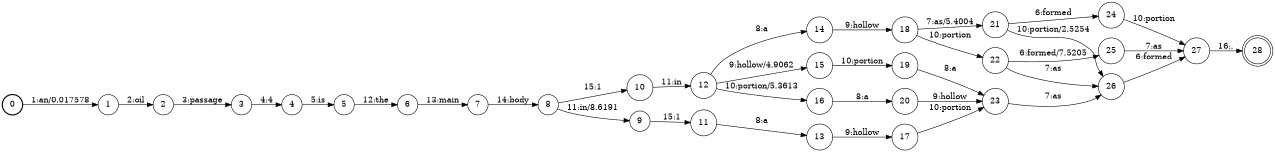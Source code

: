 digraph FST {
rankdir = LR;
size = "8.5,11";
label = "";
center = 1;
orientation = Portrait;
ranksep = "0.4";
nodesep = "0.25";
0 [label = "0", shape = circle, style = bold, fontsize = 14]
	0 -> 1 [label = "1:an/0.017578", fontsize = 14];
1 [label = "1", shape = circle, style = solid, fontsize = 14]
	1 -> 2 [label = "2:oil", fontsize = 14];
2 [label = "2", shape = circle, style = solid, fontsize = 14]
	2 -> 3 [label = "3:passage", fontsize = 14];
3 [label = "3", shape = circle, style = solid, fontsize = 14]
	3 -> 4 [label = "4:4", fontsize = 14];
4 [label = "4", shape = circle, style = solid, fontsize = 14]
	4 -> 5 [label = "5:is", fontsize = 14];
5 [label = "5", shape = circle, style = solid, fontsize = 14]
	5 -> 6 [label = "12:the", fontsize = 14];
6 [label = "6", shape = circle, style = solid, fontsize = 14]
	6 -> 7 [label = "13:main", fontsize = 14];
7 [label = "7", shape = circle, style = solid, fontsize = 14]
	7 -> 8 [label = "14:body", fontsize = 14];
8 [label = "8", shape = circle, style = solid, fontsize = 14]
	8 -> 9 [label = "11:in/8.6191", fontsize = 14];
	8 -> 10 [label = "15:1", fontsize = 14];
9 [label = "9", shape = circle, style = solid, fontsize = 14]
	9 -> 11 [label = "15:1", fontsize = 14];
10 [label = "10", shape = circle, style = solid, fontsize = 14]
	10 -> 12 [label = "11:in", fontsize = 14];
11 [label = "11", shape = circle, style = solid, fontsize = 14]
	11 -> 13 [label = "8:a", fontsize = 14];
12 [label = "12", shape = circle, style = solid, fontsize = 14]
	12 -> 14 [label = "8:a", fontsize = 14];
	12 -> 15 [label = "9:hollow/4.9062", fontsize = 14];
	12 -> 16 [label = "10:portion/5.3613", fontsize = 14];
13 [label = "13", shape = circle, style = solid, fontsize = 14]
	13 -> 17 [label = "9:hollow", fontsize = 14];
14 [label = "14", shape = circle, style = solid, fontsize = 14]
	14 -> 18 [label = "9:hollow", fontsize = 14];
15 [label = "15", shape = circle, style = solid, fontsize = 14]
	15 -> 19 [label = "10:portion", fontsize = 14];
16 [label = "16", shape = circle, style = solid, fontsize = 14]
	16 -> 20 [label = "8:a", fontsize = 14];
17 [label = "17", shape = circle, style = solid, fontsize = 14]
	17 -> 23 [label = "10:portion", fontsize = 14];
18 [label = "18", shape = circle, style = solid, fontsize = 14]
	18 -> 21 [label = "7:as/5.4004", fontsize = 14];
	18 -> 22 [label = "10:portion", fontsize = 14];
19 [label = "19", shape = circle, style = solid, fontsize = 14]
	19 -> 23 [label = "8:a", fontsize = 14];
20 [label = "20", shape = circle, style = solid, fontsize = 14]
	20 -> 23 [label = "9:hollow", fontsize = 14];
21 [label = "21", shape = circle, style = solid, fontsize = 14]
	21 -> 24 [label = "6:formed", fontsize = 14];
	21 -> 26 [label = "10:portion/2.5254", fontsize = 14];
22 [label = "22", shape = circle, style = solid, fontsize = 14]
	22 -> 25 [label = "6:formed/7.5205", fontsize = 14];
	22 -> 26 [label = "7:as", fontsize = 14];
23 [label = "23", shape = circle, style = solid, fontsize = 14]
	23 -> 26 [label = "7:as", fontsize = 14];
24 [label = "24", shape = circle, style = solid, fontsize = 14]
	24 -> 27 [label = "10:portion", fontsize = 14];
25 [label = "25", shape = circle, style = solid, fontsize = 14]
	25 -> 27 [label = "7:as", fontsize = 14];
26 [label = "26", shape = circle, style = solid, fontsize = 14]
	26 -> 27 [label = "6:formed", fontsize = 14];
27 [label = "27", shape = circle, style = solid, fontsize = 14]
	27 -> 28 [label = "16:.", fontsize = 14];
28 [label = "28", shape = doublecircle, style = solid, fontsize = 14]
}
